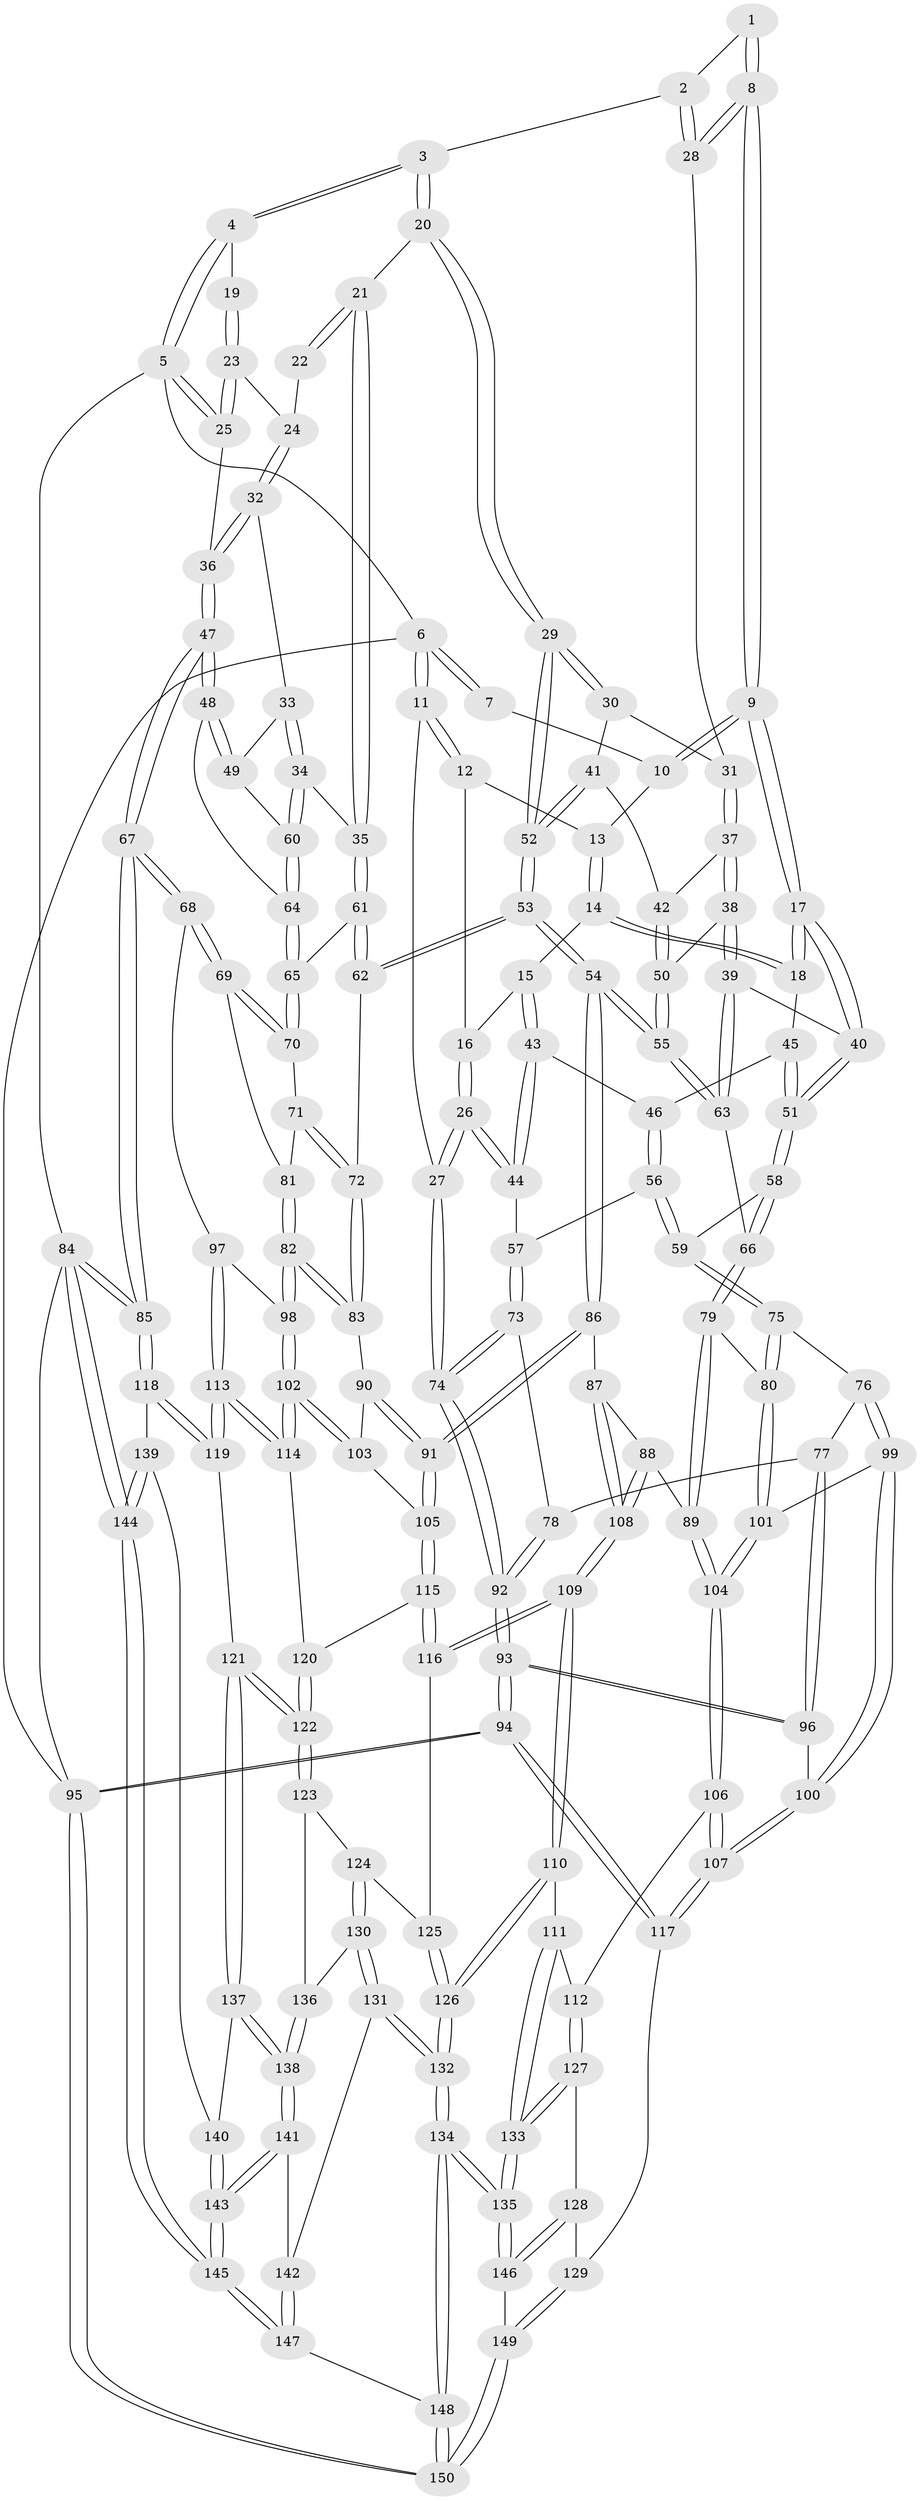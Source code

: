 // coarse degree distribution, {5: 0.1, 3: 0.26666666666666666, 4: 0.6, 2: 0.03333333333333333}
// Generated by graph-tools (version 1.1) at 2025/38/03/04/25 23:38:31]
// undirected, 150 vertices, 372 edges
graph export_dot {
  node [color=gray90,style=filled];
  1 [pos="+0.25243213453397995+0"];
  2 [pos="+0.5968038949346053+0"];
  3 [pos="+0.6110922572081714+0"];
  4 [pos="+0.6301410160734039+0"];
  5 [pos="+1+0"];
  6 [pos="+0+0"];
  7 [pos="+0.1961535787372739+0"];
  8 [pos="+0.3221642490062832+0.10643453009452536"];
  9 [pos="+0.31404920556097904+0.11437154891495357"];
  10 [pos="+0.17509264213522735+0.0009218316234412668"];
  11 [pos="+0+0"];
  12 [pos="+0.03714552939600752+0.04116211049126291"];
  13 [pos="+0.1683878423331548+0.01041736259248112"];
  14 [pos="+0.13928765432645476+0.10348211801964156"];
  15 [pos="+0.12462708874632278+0.11198685585988472"];
  16 [pos="+0.0663278083484756+0.0954035158282316"];
  17 [pos="+0.3038502908181771+0.16763109555694797"];
  18 [pos="+0.19606111911284324+0.15995639226597136"];
  19 [pos="+0.8994588146640032+0.03873671785091101"];
  20 [pos="+0.7609532958519057+0.13861342816797967"];
  21 [pos="+0.7654830074896124+0.14128207663591552"];
  22 [pos="+0.8659190482825299+0.0756144036304849"];
  23 [pos="+1+0.006449853936851996"];
  24 [pos="+0.9599178606923348+0.10331437273667327"];
  25 [pos="+1+0"];
  26 [pos="+0+0.2207959994557373"];
  27 [pos="+0+0.21766065374224375"];
  28 [pos="+0.5124676917599179+0"];
  29 [pos="+0.6453458508851673+0.22565131929389073"];
  30 [pos="+0.563630785811764+0.09453261951664303"];
  31 [pos="+0.512641278801705+0.004395016360506559"];
  32 [pos="+0.9317003176305824+0.15828891694740896"];
  33 [pos="+0.9285280458657548+0.16172061204160987"];
  34 [pos="+0.8290782810120719+0.18331803497690197"];
  35 [pos="+0.7987438330183401+0.17575008734665118"];
  36 [pos="+1+0.19535016464625848"];
  37 [pos="+0.5028405957661416+0.08808684125034892"];
  38 [pos="+0.46121690938639476+0.2012184101083308"];
  39 [pos="+0.32121210235869624+0.21899289729329416"];
  40 [pos="+0.3211797481060863+0.21898624736424982"];
  41 [pos="+0.5931207223458025+0.21265518518993712"];
  42 [pos="+0.5684607158885245+0.19699851185087347"];
  43 [pos="+0.08496112555445448+0.18000701009181222"];
  44 [pos="+0+0.22505708070334154"];
  45 [pos="+0.161858504337019+0.213136918324835"];
  46 [pos="+0.14083107036071876+0.22906901908764368"];
  47 [pos="+1+0.3224366972253908"];
  48 [pos="+1+0.2781044209565787"];
  49 [pos="+0.9823237586571882+0.23186141758787623"];
  50 [pos="+0.4758926388746485+0.22139603699491694"];
  51 [pos="+0.2907472345706172+0.26743411057160865"];
  52 [pos="+0.6322746270610388+0.2409235094882716"];
  53 [pos="+0.5897333460017409+0.3702485868846421"];
  54 [pos="+0.5559868911029637+0.3879092878181723"];
  55 [pos="+0.5442734598231145+0.3833208858366446"];
  56 [pos="+0.1374430020783632+0.31634308701611047"];
  57 [pos="+0.10303778033009837+0.32126531953429827"];
  58 [pos="+0.2752482495436079+0.30233587204948736"];
  59 [pos="+0.19939160955418062+0.3467444499777949"];
  60 [pos="+0.8871578312630797+0.25535833081404996"];
  61 [pos="+0.7858789964041473+0.2808355455157451"];
  62 [pos="+0.7364179034157824+0.39050013679536627"];
  63 [pos="+0.4949311643803265+0.38418495707398875"];
  64 [pos="+0.9107592044998347+0.3089247127893731"];
  65 [pos="+0.8961638911876741+0.33917255706803245"];
  66 [pos="+0.38298523967340786+0.4193275911917636"];
  67 [pos="+1+0.5032647850461512"];
  68 [pos="+1+0.5021536024534273"];
  69 [pos="+0.9975816658920835+0.44824022134120856"];
  70 [pos="+0.8949248201193647+0.3499954397865726"];
  71 [pos="+0.8305692561517307+0.39388629994603375"];
  72 [pos="+0.7577889676635967+0.409637167131"];
  73 [pos="+0.06985325666226473+0.38330538937487085"];
  74 [pos="+0+0.4003120649109861"];
  75 [pos="+0.1997300259507176+0.3840547354911794"];
  76 [pos="+0.11990255091695208+0.4857418161463651"];
  77 [pos="+0.0889792043079455+0.4777030251858366"];
  78 [pos="+0.07547294826535057+0.4685158123142315"];
  79 [pos="+0.3319828930851491+0.4940126249988306"];
  80 [pos="+0.28152712671852803+0.48672129864195784"];
  81 [pos="+0.8861732103629176+0.440451539159516"];
  82 [pos="+0.8255510897422998+0.5361579109307651"];
  83 [pos="+0.7792530133722716+0.49421101517467064"];
  84 [pos="+1+1"];
  85 [pos="+1+0.9356123518586119"];
  86 [pos="+0.5606491201316377+0.5386676731977396"];
  87 [pos="+0.5283160798960094+0.5527818571040644"];
  88 [pos="+0.39564476096786694+0.5697024012298111"];
  89 [pos="+0.35773112363619897+0.5603904760865951"];
  90 [pos="+0.7412224244287974+0.5197571559227493"];
  91 [pos="+0.5814534075221507+0.5625896021541805"];
  92 [pos="+0+0.4677503854250677"];
  93 [pos="+0+0.6510507474646325"];
  94 [pos="+0+0.8369157771512034"];
  95 [pos="+0+1"];
  96 [pos="+0.020521117923296247+0.5919793513090253"];
  97 [pos="+0.9485839085677076+0.5530694240057451"];
  98 [pos="+0.8268750656313147+0.5378649135115933"];
  99 [pos="+0.16352028883804712+0.5560316879349919"];
  100 [pos="+0.12638763732465824+0.6091149857363932"];
  101 [pos="+0.18055498040913065+0.556197818815552"];
  102 [pos="+0.7898086055122183+0.6502058088736155"];
  103 [pos="+0.7192513399136027+0.5946191463072187"];
  104 [pos="+0.2965212606461137+0.664267522894338"];
  105 [pos="+0.5987521237622102+0.6028684661027244"];
  106 [pos="+0.2960784627130793+0.6761255873864986"];
  107 [pos="+0.13410123590749556+0.7386807907385188"];
  108 [pos="+0.4438831949121065+0.6898225062459015"];
  109 [pos="+0.44100758188533257+0.7153727093016702"];
  110 [pos="+0.4409442985222355+0.7154639175866946"];
  111 [pos="+0.43009048164618496+0.7209842125075444"];
  112 [pos="+0.30695653964783254+0.6891261840121723"];
  113 [pos="+0.8860551102830738+0.6998250564086785"];
  114 [pos="+0.7899357047940162+0.6655434977156566"];
  115 [pos="+0.6087169983285039+0.662025445191771"];
  116 [pos="+0.6073110188061417+0.6668192369890996"];
  117 [pos="+0.08763774323748157+0.810382934549729"];
  118 [pos="+0.9551197241932242+0.7828152842893031"];
  119 [pos="+0.9302388429971341+0.7629881352392599"];
  120 [pos="+0.7788555302163093+0.6752612167793574"];
  121 [pos="+0.7576131120270571+0.7923528833494555"];
  122 [pos="+0.7499925215832867+0.7802647772314504"];
  123 [pos="+0.7285700960835644+0.7781357430671929"];
  124 [pos="+0.621135781591533+0.7142149271514149"];
  125 [pos="+0.6085324123888436+0.6812572415100135"];
  126 [pos="+0.5160469461058339+0.7790962400350386"];
  127 [pos="+0.30622936017773383+0.8574113148620441"];
  128 [pos="+0.29070928798696877+0.8578297631071805"];
  129 [pos="+0.10164256256145958+0.8217223990346185"];
  130 [pos="+0.6061395567566613+0.8247749727908575"];
  131 [pos="+0.5785726601372595+0.8656014579701323"];
  132 [pos="+0.5394849014479922+0.8804808884587462"];
  133 [pos="+0.3913808720247288+0.9106872379960407"];
  134 [pos="+0.44456250762956984+0.9773508489973136"];
  135 [pos="+0.41899580089481153+0.9492507355282407"];
  136 [pos="+0.666137009527373+0.8153010401924555"];
  137 [pos="+0.7620756201066976+0.8209053719471763"];
  138 [pos="+0.7177016267899529+0.8931183678882472"];
  139 [pos="+0.8393248377282713+0.8511295118243272"];
  140 [pos="+0.8219896416211817+0.8587325333574473"];
  141 [pos="+0.7143855249766952+0.9015116383380665"];
  142 [pos="+0.6691917934773284+0.9040891613910642"];
  143 [pos="+0.8385240447126914+1"];
  144 [pos="+1+1"];
  145 [pos="+0.9413730817038464+1"];
  146 [pos="+0.21137198510582067+0.9719127832799794"];
  147 [pos="+0.5805868516740055+1"];
  148 [pos="+0.4653806106116691+1"];
  149 [pos="+0.16862488543718948+0.998342753324055"];
  150 [pos="+0.14875232142447847+1"];
  1 -- 2;
  1 -- 8;
  1 -- 8;
  2 -- 3;
  2 -- 28;
  2 -- 28;
  3 -- 4;
  3 -- 4;
  3 -- 20;
  3 -- 20;
  4 -- 5;
  4 -- 5;
  4 -- 19;
  5 -- 6;
  5 -- 25;
  5 -- 25;
  5 -- 84;
  6 -- 7;
  6 -- 7;
  6 -- 11;
  6 -- 11;
  6 -- 95;
  7 -- 10;
  8 -- 9;
  8 -- 9;
  8 -- 28;
  8 -- 28;
  9 -- 10;
  9 -- 10;
  9 -- 17;
  9 -- 17;
  10 -- 13;
  11 -- 12;
  11 -- 12;
  11 -- 27;
  12 -- 13;
  12 -- 16;
  13 -- 14;
  13 -- 14;
  14 -- 15;
  14 -- 18;
  14 -- 18;
  15 -- 16;
  15 -- 43;
  15 -- 43;
  16 -- 26;
  16 -- 26;
  17 -- 18;
  17 -- 18;
  17 -- 40;
  17 -- 40;
  18 -- 45;
  19 -- 23;
  19 -- 23;
  20 -- 21;
  20 -- 29;
  20 -- 29;
  21 -- 22;
  21 -- 22;
  21 -- 35;
  21 -- 35;
  22 -- 24;
  23 -- 24;
  23 -- 25;
  23 -- 25;
  24 -- 32;
  24 -- 32;
  25 -- 36;
  26 -- 27;
  26 -- 27;
  26 -- 44;
  26 -- 44;
  27 -- 74;
  27 -- 74;
  28 -- 31;
  29 -- 30;
  29 -- 30;
  29 -- 52;
  29 -- 52;
  30 -- 31;
  30 -- 41;
  31 -- 37;
  31 -- 37;
  32 -- 33;
  32 -- 36;
  32 -- 36;
  33 -- 34;
  33 -- 34;
  33 -- 49;
  34 -- 35;
  34 -- 60;
  34 -- 60;
  35 -- 61;
  35 -- 61;
  36 -- 47;
  36 -- 47;
  37 -- 38;
  37 -- 38;
  37 -- 42;
  38 -- 39;
  38 -- 39;
  38 -- 50;
  39 -- 40;
  39 -- 63;
  39 -- 63;
  40 -- 51;
  40 -- 51;
  41 -- 42;
  41 -- 52;
  41 -- 52;
  42 -- 50;
  42 -- 50;
  43 -- 44;
  43 -- 44;
  43 -- 46;
  44 -- 57;
  45 -- 46;
  45 -- 51;
  45 -- 51;
  46 -- 56;
  46 -- 56;
  47 -- 48;
  47 -- 48;
  47 -- 67;
  47 -- 67;
  48 -- 49;
  48 -- 49;
  48 -- 64;
  49 -- 60;
  50 -- 55;
  50 -- 55;
  51 -- 58;
  51 -- 58;
  52 -- 53;
  52 -- 53;
  53 -- 54;
  53 -- 54;
  53 -- 62;
  53 -- 62;
  54 -- 55;
  54 -- 55;
  54 -- 86;
  54 -- 86;
  55 -- 63;
  55 -- 63;
  56 -- 57;
  56 -- 59;
  56 -- 59;
  57 -- 73;
  57 -- 73;
  58 -- 59;
  58 -- 66;
  58 -- 66;
  59 -- 75;
  59 -- 75;
  60 -- 64;
  60 -- 64;
  61 -- 62;
  61 -- 62;
  61 -- 65;
  62 -- 72;
  63 -- 66;
  64 -- 65;
  64 -- 65;
  65 -- 70;
  65 -- 70;
  66 -- 79;
  66 -- 79;
  67 -- 68;
  67 -- 68;
  67 -- 85;
  67 -- 85;
  68 -- 69;
  68 -- 69;
  68 -- 97;
  69 -- 70;
  69 -- 70;
  69 -- 81;
  70 -- 71;
  71 -- 72;
  71 -- 72;
  71 -- 81;
  72 -- 83;
  72 -- 83;
  73 -- 74;
  73 -- 74;
  73 -- 78;
  74 -- 92;
  74 -- 92;
  75 -- 76;
  75 -- 80;
  75 -- 80;
  76 -- 77;
  76 -- 99;
  76 -- 99;
  77 -- 78;
  77 -- 96;
  77 -- 96;
  78 -- 92;
  78 -- 92;
  79 -- 80;
  79 -- 89;
  79 -- 89;
  80 -- 101;
  80 -- 101;
  81 -- 82;
  81 -- 82;
  82 -- 83;
  82 -- 83;
  82 -- 98;
  82 -- 98;
  83 -- 90;
  84 -- 85;
  84 -- 85;
  84 -- 144;
  84 -- 144;
  84 -- 95;
  85 -- 118;
  85 -- 118;
  86 -- 87;
  86 -- 91;
  86 -- 91;
  87 -- 88;
  87 -- 108;
  87 -- 108;
  88 -- 89;
  88 -- 108;
  88 -- 108;
  89 -- 104;
  89 -- 104;
  90 -- 91;
  90 -- 91;
  90 -- 103;
  91 -- 105;
  91 -- 105;
  92 -- 93;
  92 -- 93;
  93 -- 94;
  93 -- 94;
  93 -- 96;
  93 -- 96;
  94 -- 95;
  94 -- 95;
  94 -- 117;
  94 -- 117;
  95 -- 150;
  95 -- 150;
  96 -- 100;
  97 -- 98;
  97 -- 113;
  97 -- 113;
  98 -- 102;
  98 -- 102;
  99 -- 100;
  99 -- 100;
  99 -- 101;
  100 -- 107;
  100 -- 107;
  101 -- 104;
  101 -- 104;
  102 -- 103;
  102 -- 103;
  102 -- 114;
  102 -- 114;
  103 -- 105;
  104 -- 106;
  104 -- 106;
  105 -- 115;
  105 -- 115;
  106 -- 107;
  106 -- 107;
  106 -- 112;
  107 -- 117;
  107 -- 117;
  108 -- 109;
  108 -- 109;
  109 -- 110;
  109 -- 110;
  109 -- 116;
  109 -- 116;
  110 -- 111;
  110 -- 126;
  110 -- 126;
  111 -- 112;
  111 -- 133;
  111 -- 133;
  112 -- 127;
  112 -- 127;
  113 -- 114;
  113 -- 114;
  113 -- 119;
  113 -- 119;
  114 -- 120;
  115 -- 116;
  115 -- 116;
  115 -- 120;
  116 -- 125;
  117 -- 129;
  118 -- 119;
  118 -- 119;
  118 -- 139;
  119 -- 121;
  120 -- 122;
  120 -- 122;
  121 -- 122;
  121 -- 122;
  121 -- 137;
  121 -- 137;
  122 -- 123;
  122 -- 123;
  123 -- 124;
  123 -- 136;
  124 -- 125;
  124 -- 130;
  124 -- 130;
  125 -- 126;
  125 -- 126;
  126 -- 132;
  126 -- 132;
  127 -- 128;
  127 -- 133;
  127 -- 133;
  128 -- 129;
  128 -- 146;
  128 -- 146;
  129 -- 149;
  129 -- 149;
  130 -- 131;
  130 -- 131;
  130 -- 136;
  131 -- 132;
  131 -- 132;
  131 -- 142;
  132 -- 134;
  132 -- 134;
  133 -- 135;
  133 -- 135;
  134 -- 135;
  134 -- 135;
  134 -- 148;
  134 -- 148;
  135 -- 146;
  135 -- 146;
  136 -- 138;
  136 -- 138;
  137 -- 138;
  137 -- 138;
  137 -- 140;
  138 -- 141;
  138 -- 141;
  139 -- 140;
  139 -- 144;
  139 -- 144;
  140 -- 143;
  140 -- 143;
  141 -- 142;
  141 -- 143;
  141 -- 143;
  142 -- 147;
  142 -- 147;
  143 -- 145;
  143 -- 145;
  144 -- 145;
  144 -- 145;
  145 -- 147;
  145 -- 147;
  146 -- 149;
  147 -- 148;
  148 -- 150;
  148 -- 150;
  149 -- 150;
  149 -- 150;
}
